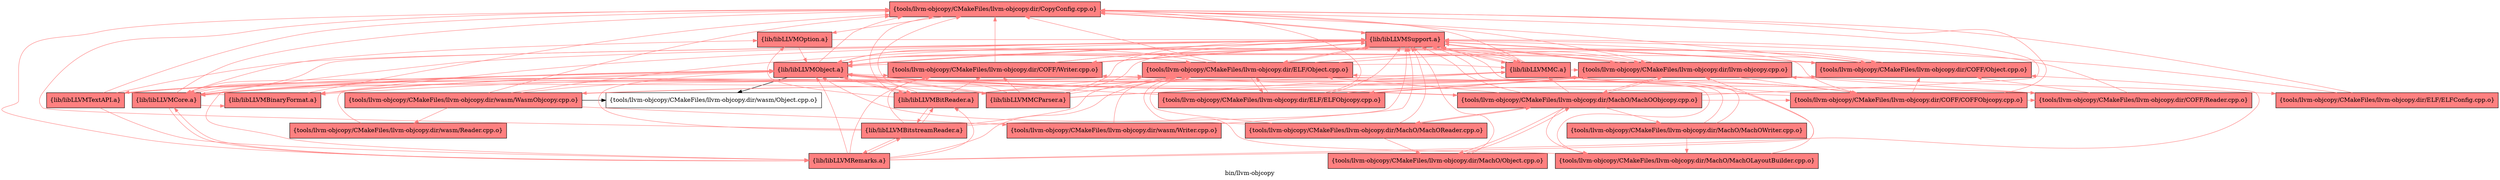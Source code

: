 digraph "bin/llvm-objcopy" {
	label="bin/llvm-objcopy";
	{ rank=same; Node0x555822822b58;  }
	{ rank=same; Node0x555822823698; Node0x5558228244f8;  }
	{ rank=same; Node0x555822823b98; Node0x555822822d88; Node0x555822820ee8; Node0x555822821488; Node0x555822821078; Node0x555822823ff8;  }
	{ rank=same; Node0x555822823008; Node0x555822826ed8; Node0x555822829bd8; Node0x555822820bc8; Node0x555822820da8; Node0x5558228273d8; Node0x555822826118; Node0x555822826578; Node0x555822822568; Node0x55582282a038; Node0x555822829db8; Node0x555822824458;  }

	Node0x555822822b58 [shape=record,shape=box,style=filled,fillcolor="1.000000 0.5 1",group=1,label="{tools/llvm-objcopy/CMakeFiles/llvm-objcopy.dir/CopyConfig.cpp.o}"];
	Node0x555822822b58 -> Node0x555822823698[color="1.000000 0.5 1"];
	Node0x555822822b58 -> Node0x5558228244f8[color="1.000000 0.5 1"];
	Node0x555822823698 [shape=record,shape=box,style=filled,fillcolor="1.000000 0.5 1",group=1,label="{lib/libLLVMOption.a}"];
	Node0x555822823698 -> Node0x5558228244f8[color="1.000000 0.5 1"];
	Node0x555822823698 -> Node0x555822823b98[color="1.000000 0.5 1"];
	Node0x5558228244f8 [shape=record,shape=box,style=filled,fillcolor="1.000000 0.5 1",group=1,label="{lib/libLLVMSupport.a}"];
	Node0x5558228244f8 -> Node0x555822823b98[color="1.000000 0.5 1"];
	Node0x5558228244f8 -> Node0x555822822d88[color="1.000000 0.5 1"];
	Node0x5558228244f8 -> Node0x555822822b58[color="1.000000 0.5 1"];
	Node0x5558228244f8 -> Node0x555822820ee8[color="1.000000 0.5 1"];
	Node0x5558228244f8 -> Node0x555822821488[color="1.000000 0.5 1"];
	Node0x5558228244f8 -> Node0x555822821078[color="1.000000 0.5 1"];
	Node0x5558228244f8 -> Node0x555822823ff8[color="1.000000 0.5 1"];
	Node0x555822822d88 [shape=record,shape=box,style=filled,fillcolor="1.000000 0.5 1",group=1,label="{tools/llvm-objcopy/CMakeFiles/llvm-objcopy.dir/llvm-objcopy.cpp.o}"];
	Node0x555822822d88 -> Node0x555822822b58[color="1.000000 0.5 1"];
	Node0x555822822d88 -> Node0x555822822568[color="1.000000 0.5 1"];
	Node0x555822822d88 -> Node0x55582282a038[color="1.000000 0.5 1"];
	Node0x555822822d88 -> Node0x555822829db8[color="1.000000 0.5 1"];
	Node0x555822822d88 -> Node0x555822820bc8[color="1.000000 0.5 1"];
	Node0x555822822d88 -> Node0x555822824458[color="1.000000 0.5 1"];
	Node0x555822822d88 -> Node0x555822823b98[color="1.000000 0.5 1"];
	Node0x555822822d88 -> Node0x5558228244f8[color="1.000000 0.5 1"];
	Node0x555822822568 [shape=record,shape=box,style=filled,fillcolor="1.000000 0.5 1",group=1,label="{tools/llvm-objcopy/CMakeFiles/llvm-objcopy.dir/COFF/COFFObjcopy.cpp.o}"];
	Node0x555822822568 -> Node0x555822822b58[color="1.000000 0.5 1"];
	Node0x555822822568 -> Node0x555822821488[color="1.000000 0.5 1"];
	Node0x555822822568 -> Node0x555822820da8[color="1.000000 0.5 1"];
	Node0x555822822568 -> Node0x555822821078[color="1.000000 0.5 1"];
	Node0x555822822568 -> Node0x5558228244f8[color="1.000000 0.5 1"];
	Node0x555822822568 -> Node0x555822823ff8[color="1.000000 0.5 1"];
	Node0x55582282a038 [shape=record,shape=box,style=filled,fillcolor="1.000000 0.5 1",group=1,label="{tools/llvm-objcopy/CMakeFiles/llvm-objcopy.dir/ELF/ELFConfig.cpp.o}"];
	Node0x55582282a038 -> Node0x555822822b58[color="1.000000 0.5 1"];
	Node0x55582282a038 -> Node0x5558228244f8[color="1.000000 0.5 1"];
	Node0x555822829db8 [shape=record,shape=box,style=filled,fillcolor="1.000000 0.5 1",group=1,label="{tools/llvm-objcopy/CMakeFiles/llvm-objcopy.dir/ELF/ELFObjcopy.cpp.o}"];
	Node0x555822829db8 -> Node0x555822822b58[color="1.000000 0.5 1"];
	Node0x555822829db8 -> Node0x555822822d88[color="1.000000 0.5 1"];
	Node0x555822829db8 -> Node0x555822822568[color="1.000000 0.5 1"];
	Node0x555822829db8 -> Node0x555822820ee8[color="1.000000 0.5 1"];
	Node0x555822829db8 -> Node0x555822823b98[color="1.000000 0.5 1"];
	Node0x555822829db8 -> Node0x5558228244f8[color="1.000000 0.5 1"];
	Node0x555822820bc8 [shape=record,shape=box,style=filled,fillcolor="1.000000 0.5 1",group=1,label="{tools/llvm-objcopy/CMakeFiles/llvm-objcopy.dir/MachO/MachOObjcopy.cpp.o}"];
	Node0x555822820bc8 -> Node0x555822822b58[color="1.000000 0.5 1"];
	Node0x555822820bc8 -> Node0x555822822d88[color="1.000000 0.5 1"];
	Node0x555822820bc8 -> Node0x555822822568[color="1.000000 0.5 1"];
	Node0x555822820bc8 -> Node0x555822820ee8[color="1.000000 0.5 1"];
	Node0x555822820bc8 -> Node0x5558228212f8[color="1.000000 0.5 1"];
	Node0x555822820bc8 -> Node0x555822821a78[color="1.000000 0.5 1"];
	Node0x555822820bc8 -> Node0x5558228220b8[color="1.000000 0.5 1"];
	Node0x555822820bc8 -> Node0x555822822838[color="1.000000 0.5 1"];
	Node0x555822820bc8 -> Node0x555822823b98[color="1.000000 0.5 1"];
	Node0x555822820bc8 -> Node0x5558228244f8[color="1.000000 0.5 1"];
	Node0x555822820bc8 -> Node0x555822823ff8[color="1.000000 0.5 1"];
	Node0x555822824458 [shape=record,shape=box,style=filled,fillcolor="1.000000 0.5 1",group=1,label="{tools/llvm-objcopy/CMakeFiles/llvm-objcopy.dir/wasm/WasmObjcopy.cpp.o}"];
	Node0x555822824458 -> Node0x555822822b58[color="1.000000 0.5 1"];
	Node0x555822824458 -> Node0x555822822d88[color="1.000000 0.5 1"];
	Node0x555822824458 -> Node0x555822822568[color="1.000000 0.5 1"];
	Node0x555822824458 -> Node0x555822823008;
	Node0x555822824458 -> Node0x555822823828[color="1.000000 0.5 1"];
	Node0x555822824458 -> Node0x555822823c88[color="1.000000 0.5 1"];
	Node0x555822824458 -> Node0x5558228244f8[color="1.000000 0.5 1"];
	Node0x555822823b98 [shape=record,shape=box,style=filled,fillcolor="1.000000 0.5 1",group=1,label="{lib/libLLVMObject.a}"];
	Node0x555822823b98 -> Node0x555822822b58[color="1.000000 0.5 1"];
	Node0x555822823b98 -> Node0x555822822d88[color="1.000000 0.5 1"];
	Node0x555822823b98 -> Node0x555822821488[color="1.000000 0.5 1"];
	Node0x555822823b98 -> Node0x555822820ee8[color="1.000000 0.5 1"];
	Node0x555822823b98 -> Node0x555822823008;
	Node0x555822823b98 -> Node0x5558228244f8[color="1.000000 0.5 1"];
	Node0x555822823b98 -> Node0x555822821078[color="1.000000 0.5 1"];
	Node0x555822823b98 -> Node0x555822826ed8[color="1.000000 0.5 1"];
	Node0x555822823b98 -> Node0x555822829bd8[color="1.000000 0.5 1"];
	Node0x555822823b98 -> Node0x555822820bc8[color="1.000000 0.5 1"];
	Node0x555822823b98 -> Node0x555822820da8[color="1.000000 0.5 1"];
	Node0x555822823b98 -> Node0x555822823ff8[color="1.000000 0.5 1"];
	Node0x555822823b98 -> Node0x5558228273d8[color="1.000000 0.5 1"];
	Node0x555822823b98 -> Node0x555822826118[color="1.000000 0.5 1"];
	Node0x555822823b98 -> Node0x555822826578[color="1.000000 0.5 1"];
	Node0x555822821488 [shape=record,shape=box,style=filled,fillcolor="1.000000 0.5 1",group=1,label="{tools/llvm-objcopy/CMakeFiles/llvm-objcopy.dir/COFF/Object.cpp.o}"];
	Node0x555822821488 -> Node0x555822822b58[color="1.000000 0.5 1"];
	Node0x555822821488 -> Node0x555822823b98[color="1.000000 0.5 1"];
	Node0x555822821488 -> Node0x5558228244f8[color="1.000000 0.5 1"];
	Node0x555822820da8 [shape=record,shape=box,style=filled,fillcolor="1.000000 0.5 1",group=1,label="{tools/llvm-objcopy/CMakeFiles/llvm-objcopy.dir/COFF/Reader.cpp.o}"];
	Node0x555822820da8 -> Node0x555822822d88[color="1.000000 0.5 1"];
	Node0x555822820da8 -> Node0x555822821488[color="1.000000 0.5 1"];
	Node0x555822820da8 -> Node0x555822823b98[color="1.000000 0.5 1"];
	Node0x555822820da8 -> Node0x5558228244f8[color="1.000000 0.5 1"];
	Node0x555822821078 [shape=record,shape=box,style=filled,fillcolor="1.000000 0.5 1",group=1,label="{tools/llvm-objcopy/CMakeFiles/llvm-objcopy.dir/COFF/Writer.cpp.o}"];
	Node0x555822821078 -> Node0x555822822b58[color="1.000000 0.5 1"];
	Node0x555822821078 -> Node0x555822821488[color="1.000000 0.5 1"];
	Node0x555822821078 -> Node0x555822823b98[color="1.000000 0.5 1"];
	Node0x555822821078 -> Node0x5558228244f8[color="1.000000 0.5 1"];
	Node0x555822821078 -> Node0x555822823ff8[color="1.000000 0.5 1"];
	Node0x555822823ff8 [shape=record,shape=box,style=filled,fillcolor="1.000000 0.5 1",group=1,label="{lib/libLLVMMC.a}"];
	Node0x555822823ff8 -> Node0x555822822b58[color="1.000000 0.5 1"];
	Node0x555822823ff8 -> Node0x555822820ee8[color="1.000000 0.5 1"];
	Node0x555822823ff8 -> Node0x555822823b98[color="1.000000 0.5 1"];
	Node0x555822823ff8 -> Node0x5558228244f8[color="1.000000 0.5 1"];
	Node0x555822823ff8 -> Node0x555822829bd8[color="1.000000 0.5 1"];
	Node0x555822823ff8 -> Node0x555822822d88[color="1.000000 0.5 1"];
	Node0x555822820ee8 [shape=record,shape=box,style=filled,fillcolor="1.000000 0.5 1",group=1,label="{tools/llvm-objcopy/CMakeFiles/llvm-objcopy.dir/ELF/Object.cpp.o}"];
	Node0x555822820ee8 -> Node0x555822822b58[color="1.000000 0.5 1"];
	Node0x555822820ee8 -> Node0x555822822d88[color="1.000000 0.5 1"];
	Node0x555822820ee8 -> Node0x555822821488[color="1.000000 0.5 1"];
	Node0x555822820ee8 -> Node0x555822829db8[color="1.000000 0.5 1"];
	Node0x555822820ee8 -> Node0x555822823b98[color="1.000000 0.5 1"];
	Node0x555822820ee8 -> Node0x5558228244f8[color="1.000000 0.5 1"];
	Node0x555822820ee8 -> Node0x555822823ff8[color="1.000000 0.5 1"];
	Node0x5558228212f8 [shape=record,shape=box,style=filled,fillcolor="1.000000 0.5 1",group=1,label="{tools/llvm-objcopy/CMakeFiles/llvm-objcopy.dir/MachO/MachOReader.cpp.o}"];
	Node0x5558228212f8 -> Node0x555822820ee8[color="1.000000 0.5 1"];
	Node0x5558228212f8 -> Node0x555822820bc8[color="1.000000 0.5 1"];
	Node0x5558228212f8 -> Node0x555822822838[color="1.000000 0.5 1"];
	Node0x5558228212f8 -> Node0x555822823b98[color="1.000000 0.5 1"];
	Node0x5558228212f8 -> Node0x5558228244f8[color="1.000000 0.5 1"];
	Node0x555822821a78 [shape=record,shape=box,style=filled,fillcolor="1.000000 0.5 1",group=1,label="{tools/llvm-objcopy/CMakeFiles/llvm-objcopy.dir/MachO/MachOWriter.cpp.o}"];
	Node0x555822821a78 -> Node0x5558228220b8[color="1.000000 0.5 1"];
	Node0x555822821a78 -> Node0x5558228244f8[color="1.000000 0.5 1"];
	Node0x555822821a78 -> Node0x555822823ff8[color="1.000000 0.5 1"];
	Node0x5558228220b8 [shape=record,shape=box,style=filled,fillcolor="1.000000 0.5 1",group=1,label="{tools/llvm-objcopy/CMakeFiles/llvm-objcopy.dir/MachO/MachOLayoutBuilder.cpp.o}"];
	Node0x5558228220b8 -> Node0x555822820ee8[color="1.000000 0.5 1"];
	Node0x5558228220b8 -> Node0x5558228244f8[color="1.000000 0.5 1"];
	Node0x5558228220b8 -> Node0x555822823ff8[color="1.000000 0.5 1"];
	Node0x555822822838 [shape=record,shape=box,style=filled,fillcolor="1.000000 0.5 1",group=1,label="{tools/llvm-objcopy/CMakeFiles/llvm-objcopy.dir/MachO/Object.cpp.o}"];
	Node0x555822822838 -> Node0x555822820bc8[color="1.000000 0.5 1"];
	Node0x555822822838 -> Node0x5558228244f8[color="1.000000 0.5 1"];
	Node0x555822823828 [shape=record,shape=box,style=filled,fillcolor="1.000000 0.5 1",group=1,label="{tools/llvm-objcopy/CMakeFiles/llvm-objcopy.dir/wasm/Reader.cpp.o}"];
	Node0x555822823828 -> Node0x555822823b98[color="1.000000 0.5 1"];
	Node0x555822823c88 [shape=record,shape=box,style=filled,fillcolor="1.000000 0.5 1",group=1,label="{tools/llvm-objcopy/CMakeFiles/llvm-objcopy.dir/wasm/Writer.cpp.o}"];
	Node0x555822823c88 -> Node0x555822820ee8[color="1.000000 0.5 1"];
	Node0x555822823c88 -> Node0x5558228244f8[color="1.000000 0.5 1"];
	Node0x555822823008 [shape=record,shape=box,group=0,label="{tools/llvm-objcopy/CMakeFiles/llvm-objcopy.dir/wasm/Object.cpp.o}"];
	Node0x555822826ed8 [shape=record,shape=box,style=filled,fillcolor="1.000000 0.5 1",group=1,label="{lib/libLLVMCore.a}"];
	Node0x555822826ed8 -> Node0x555822823b98[color="1.000000 0.5 1"];
	Node0x555822826ed8 -> Node0x5558228244f8[color="1.000000 0.5 1"];
	Node0x555822826ed8 -> Node0x5558228273d8[color="1.000000 0.5 1"];
	Node0x555822826ed8 -> Node0x555822822b58[color="1.000000 0.5 1"];
	Node0x555822826ed8 -> Node0x555822829bd8[color="1.000000 0.5 1"];
	Node0x555822826ed8 -> Node0x555822822d88[color="1.000000 0.5 1"];
	Node0x555822826ed8 -> Node0x555822827e78[color="1.000000 0.5 1"];
	Node0x555822826ed8 -> Node0x555822823698[color="1.000000 0.5 1"];
	Node0x555822826ed8 -> Node0x555822820ee8[color="1.000000 0.5 1"];
	Node0x555822829bd8 [shape=record,shape=box,style=filled,fillcolor="1.000000 0.5 1",group=1,label="{lib/libLLVMBinaryFormat.a}"];
	Node0x555822829bd8 -> Node0x555822826ed8[color="1.000000 0.5 1"];
	Node0x555822829bd8 -> Node0x555822822b58[color="1.000000 0.5 1"];
	Node0x555822829bd8 -> Node0x5558228244f8[color="1.000000 0.5 1"];
	Node0x5558228273d8 [shape=record,shape=box,style=filled,fillcolor="1.000000 0.5 1",group=1,label="{lib/libLLVMBitReader.a}"];
	Node0x5558228273d8 -> Node0x555822822b58[color="1.000000 0.5 1"];
	Node0x5558228273d8 -> Node0x555822822d88[color="1.000000 0.5 1"];
	Node0x5558228273d8 -> Node0x555822821488[color="1.000000 0.5 1"];
	Node0x5558228273d8 -> Node0x555822821078[color="1.000000 0.5 1"];
	Node0x5558228273d8 -> Node0x555822820ee8[color="1.000000 0.5 1"];
	Node0x5558228273d8 -> Node0x555822823b98[color="1.000000 0.5 1"];
	Node0x5558228273d8 -> Node0x555822823698[color="1.000000 0.5 1"];
	Node0x5558228273d8 -> Node0x5558228244f8[color="1.000000 0.5 1"];
	Node0x5558228273d8 -> Node0x555822826ed8[color="1.000000 0.5 1"];
	Node0x5558228273d8 -> Node0x555822827978[color="1.000000 0.5 1"];
	Node0x555822826118 [shape=record,shape=box,style=filled,fillcolor="1.000000 0.5 1",group=1,label="{lib/libLLVMMCParser.a}"];
	Node0x555822826118 -> Node0x555822822b58[color="1.000000 0.5 1"];
	Node0x555822826118 -> Node0x555822822d88[color="1.000000 0.5 1"];
	Node0x555822826118 -> Node0x555822821078[color="1.000000 0.5 1"];
	Node0x555822826118 -> Node0x555822820ee8[color="1.000000 0.5 1"];
	Node0x555822826118 -> Node0x5558228244f8[color="1.000000 0.5 1"];
	Node0x555822826118 -> Node0x555822823b98[color="1.000000 0.5 1"];
	Node0x555822826118 -> Node0x555822823ff8[color="1.000000 0.5 1"];
	Node0x555822826118 -> Node0x555822826ed8[color="1.000000 0.5 1"];
	Node0x555822826578 [shape=record,shape=box,style=filled,fillcolor="1.000000 0.5 1",group=1,label="{lib/libLLVMTextAPI.a}"];
	Node0x555822826578 -> Node0x5558228244f8[color="1.000000 0.5 1"];
	Node0x555822826578 -> Node0x555822822b58[color="1.000000 0.5 1"];
	Node0x555822826578 -> Node0x555822820ee8[color="1.000000 0.5 1"];
	Node0x555822826578 -> Node0x555822823b98[color="1.000000 0.5 1"];
	Node0x555822826578 -> Node0x555822827e78[color="1.000000 0.5 1"];
	Node0x555822827978 [shape=record,shape=box,style=filled,fillcolor="1.000000 0.5 1",group=1,label="{lib/libLLVMBitstreamReader.a}"];
	Node0x555822827978 -> Node0x555822822b58[color="1.000000 0.5 1"];
	Node0x555822827978 -> Node0x555822821078[color="1.000000 0.5 1"];
	Node0x555822827978 -> Node0x555822820ee8[color="1.000000 0.5 1"];
	Node0x555822827978 -> Node0x555822823b98[color="1.000000 0.5 1"];
	Node0x555822827978 -> Node0x5558228244f8[color="1.000000 0.5 1"];
	Node0x555822827978 -> Node0x5558228273d8[color="1.000000 0.5 1"];
	Node0x555822827978 -> Node0x555822827e78[color="1.000000 0.5 1"];
	Node0x555822827e78 [shape=record,shape=box,style=filled,fillcolor="1.000000 0.5 1",group=1,label="{lib/libLLVMRemarks.a}"];
	Node0x555822827e78 -> Node0x555822822b58[color="1.000000 0.5 1"];
	Node0x555822827e78 -> Node0x5558228244f8[color="1.000000 0.5 1"];
	Node0x555822827e78 -> Node0x5558228273d8[color="1.000000 0.5 1"];
	Node0x555822827e78 -> Node0x555822822d88[color="1.000000 0.5 1"];
	Node0x555822827e78 -> Node0x555822826ed8[color="1.000000 0.5 1"];
	Node0x555822827e78 -> Node0x555822820ee8[color="1.000000 0.5 1"];
	Node0x555822827e78 -> Node0x555822823b98[color="1.000000 0.5 1"];
	Node0x555822827e78 -> Node0x555822821488[color="1.000000 0.5 1"];
	Node0x555822827e78 -> Node0x555822821078[color="1.000000 0.5 1"];
	Node0x555822827e78 -> Node0x555822827978[color="1.000000 0.5 1"];
}
